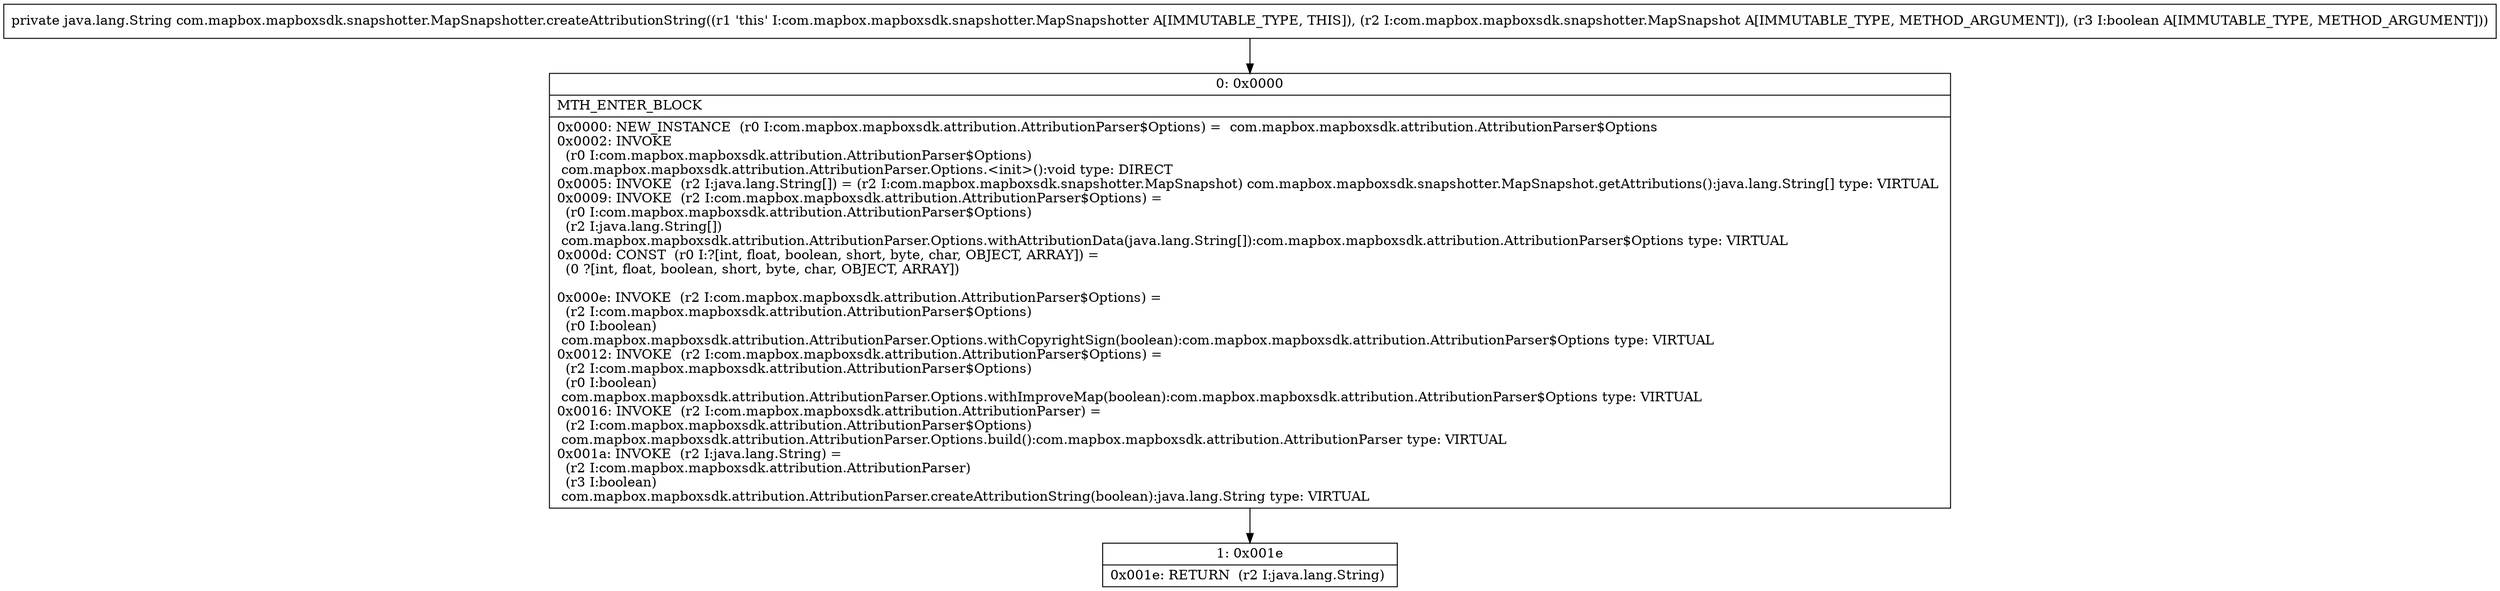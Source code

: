 digraph "CFG forcom.mapbox.mapboxsdk.snapshotter.MapSnapshotter.createAttributionString(Lcom\/mapbox\/mapboxsdk\/snapshotter\/MapSnapshot;Z)Ljava\/lang\/String;" {
Node_0 [shape=record,label="{0\:\ 0x0000|MTH_ENTER_BLOCK\l|0x0000: NEW_INSTANCE  (r0 I:com.mapbox.mapboxsdk.attribution.AttributionParser$Options) =  com.mapbox.mapboxsdk.attribution.AttributionParser$Options \l0x0002: INVOKE  \l  (r0 I:com.mapbox.mapboxsdk.attribution.AttributionParser$Options)\l com.mapbox.mapboxsdk.attribution.AttributionParser.Options.\<init\>():void type: DIRECT \l0x0005: INVOKE  (r2 I:java.lang.String[]) = (r2 I:com.mapbox.mapboxsdk.snapshotter.MapSnapshot) com.mapbox.mapboxsdk.snapshotter.MapSnapshot.getAttributions():java.lang.String[] type: VIRTUAL \l0x0009: INVOKE  (r2 I:com.mapbox.mapboxsdk.attribution.AttributionParser$Options) = \l  (r0 I:com.mapbox.mapboxsdk.attribution.AttributionParser$Options)\l  (r2 I:java.lang.String[])\l com.mapbox.mapboxsdk.attribution.AttributionParser.Options.withAttributionData(java.lang.String[]):com.mapbox.mapboxsdk.attribution.AttributionParser$Options type: VIRTUAL \l0x000d: CONST  (r0 I:?[int, float, boolean, short, byte, char, OBJECT, ARRAY]) = \l  (0 ?[int, float, boolean, short, byte, char, OBJECT, ARRAY])\l \l0x000e: INVOKE  (r2 I:com.mapbox.mapboxsdk.attribution.AttributionParser$Options) = \l  (r2 I:com.mapbox.mapboxsdk.attribution.AttributionParser$Options)\l  (r0 I:boolean)\l com.mapbox.mapboxsdk.attribution.AttributionParser.Options.withCopyrightSign(boolean):com.mapbox.mapboxsdk.attribution.AttributionParser$Options type: VIRTUAL \l0x0012: INVOKE  (r2 I:com.mapbox.mapboxsdk.attribution.AttributionParser$Options) = \l  (r2 I:com.mapbox.mapboxsdk.attribution.AttributionParser$Options)\l  (r0 I:boolean)\l com.mapbox.mapboxsdk.attribution.AttributionParser.Options.withImproveMap(boolean):com.mapbox.mapboxsdk.attribution.AttributionParser$Options type: VIRTUAL \l0x0016: INVOKE  (r2 I:com.mapbox.mapboxsdk.attribution.AttributionParser) = \l  (r2 I:com.mapbox.mapboxsdk.attribution.AttributionParser$Options)\l com.mapbox.mapboxsdk.attribution.AttributionParser.Options.build():com.mapbox.mapboxsdk.attribution.AttributionParser type: VIRTUAL \l0x001a: INVOKE  (r2 I:java.lang.String) = \l  (r2 I:com.mapbox.mapboxsdk.attribution.AttributionParser)\l  (r3 I:boolean)\l com.mapbox.mapboxsdk.attribution.AttributionParser.createAttributionString(boolean):java.lang.String type: VIRTUAL \l}"];
Node_1 [shape=record,label="{1\:\ 0x001e|0x001e: RETURN  (r2 I:java.lang.String) \l}"];
MethodNode[shape=record,label="{private java.lang.String com.mapbox.mapboxsdk.snapshotter.MapSnapshotter.createAttributionString((r1 'this' I:com.mapbox.mapboxsdk.snapshotter.MapSnapshotter A[IMMUTABLE_TYPE, THIS]), (r2 I:com.mapbox.mapboxsdk.snapshotter.MapSnapshot A[IMMUTABLE_TYPE, METHOD_ARGUMENT]), (r3 I:boolean A[IMMUTABLE_TYPE, METHOD_ARGUMENT])) }"];
MethodNode -> Node_0;
Node_0 -> Node_1;
}


